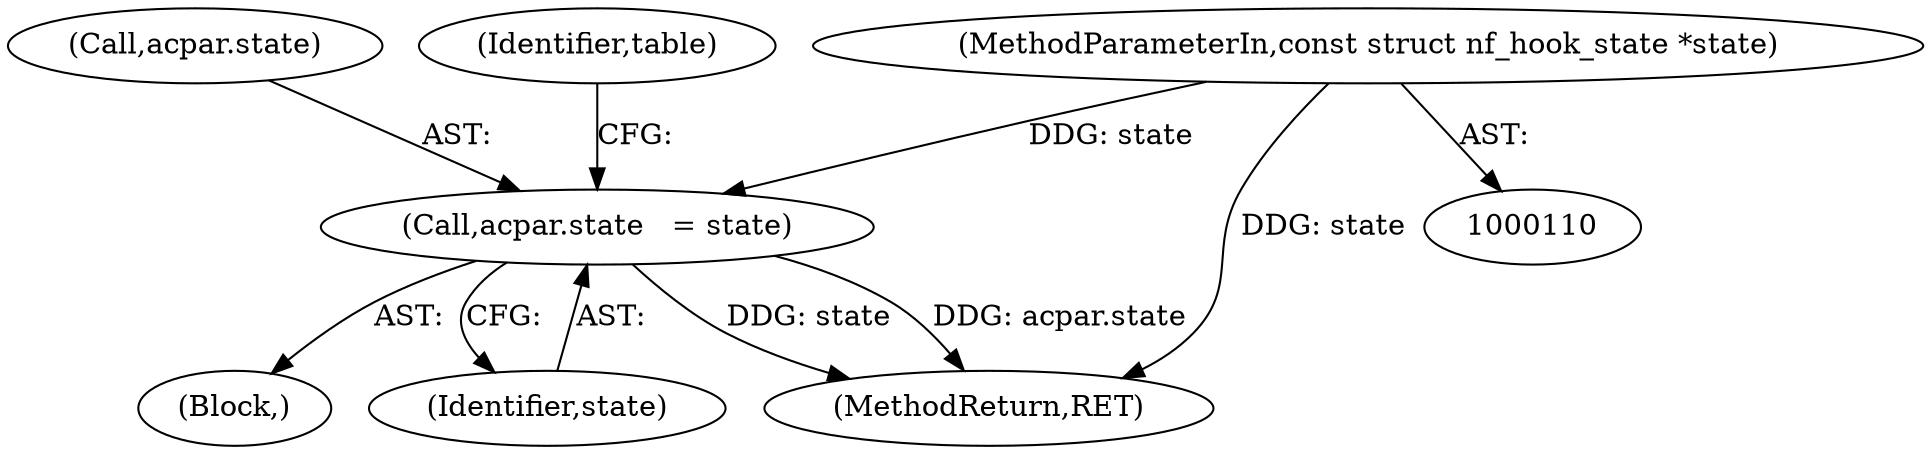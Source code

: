 digraph "0_linux_57ebd808a97d7c5b1e1afb937c2db22beba3c1f8_0@pointer" {
"1000112" [label="(MethodParameterIn,const struct nf_hook_state *state)"];
"1000191" [label="(Call,acpar.state   = state)"];
"1000191" [label="(Call,acpar.state   = state)"];
"1000114" [label="(Block,)"];
"1000195" [label="(Identifier,state)"];
"1000506" [label="(MethodReturn,RET)"];
"1000192" [label="(Call,acpar.state)"];
"1000200" [label="(Identifier,table)"];
"1000112" [label="(MethodParameterIn,const struct nf_hook_state *state)"];
"1000112" -> "1000110"  [label="AST: "];
"1000112" -> "1000506"  [label="DDG: state"];
"1000112" -> "1000191"  [label="DDG: state"];
"1000191" -> "1000114"  [label="AST: "];
"1000191" -> "1000195"  [label="CFG: "];
"1000192" -> "1000191"  [label="AST: "];
"1000195" -> "1000191"  [label="AST: "];
"1000200" -> "1000191"  [label="CFG: "];
"1000191" -> "1000506"  [label="DDG: state"];
"1000191" -> "1000506"  [label="DDG: acpar.state"];
}
